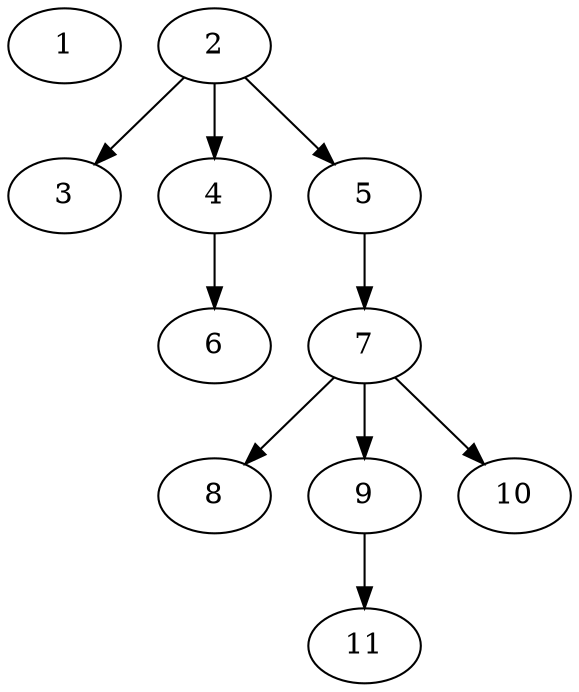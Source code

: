// DAG (tier=1-easy, mode=compute, n=11, ccr=0.251, fat=0.485, density=0.335, regular=0.713, jump=0.030, mindata=262144, maxdata=2097152)
// DAG automatically generated by daggen at Sun Aug 24 16:33:32 2025
// /home/ermia/Project/Environments/daggen/bin/daggen --dot --ccr 0.251 --fat 0.485 --regular 0.713 --density 0.335 --jump 0.030 --mindata 262144 --maxdata 2097152 -n 11 
digraph G {
  1 [size="186848272048180", alpha="0.14", expect_size="93424136024090"]
  2 [size="18933429547573788", alpha="0.16", expect_size="9466714773786894"]
  2 -> 3 [size ="8138837196800"]
  2 -> 4 [size ="8138837196800"]
  2 -> 5 [size ="8138837196800"]
  3 [size="990582989175387", alpha="0.12", expect_size="495291494587693"]
  4 [size="68507747583535448", alpha="0.18", expect_size="34253873791767724"]
  4 -> 6 [size ="34670863450112"]
  5 [size="51059445439071", alpha="0.04", expect_size="25529722719535"]
  5 -> 7 [size ="1322120118272"]
  6 [size="221572183987880", alpha="0.16", expect_size="110786091993940"]
  7 [size="3334768922875396096", alpha="0.09", expect_size="1667384461437698048"]
  7 -> 8 [size ="17856670466048"]
  7 -> 9 [size ="17856670466048"]
  7 -> 10 [size ="17856670466048"]
  8 [size="43187547367303", alpha="0.07", expect_size="21593773683651"]
  9 [size="74003360251904000", alpha="0.10", expect_size="37001680125952000"]
  9 -> 11 [size ="1410125004800"]
  10 [size="37684547652789", alpha="0.16", expect_size="18842273826394"]
  11 [size="255902741430272000", alpha="0.04", expect_size="127951370715136000"]
}
